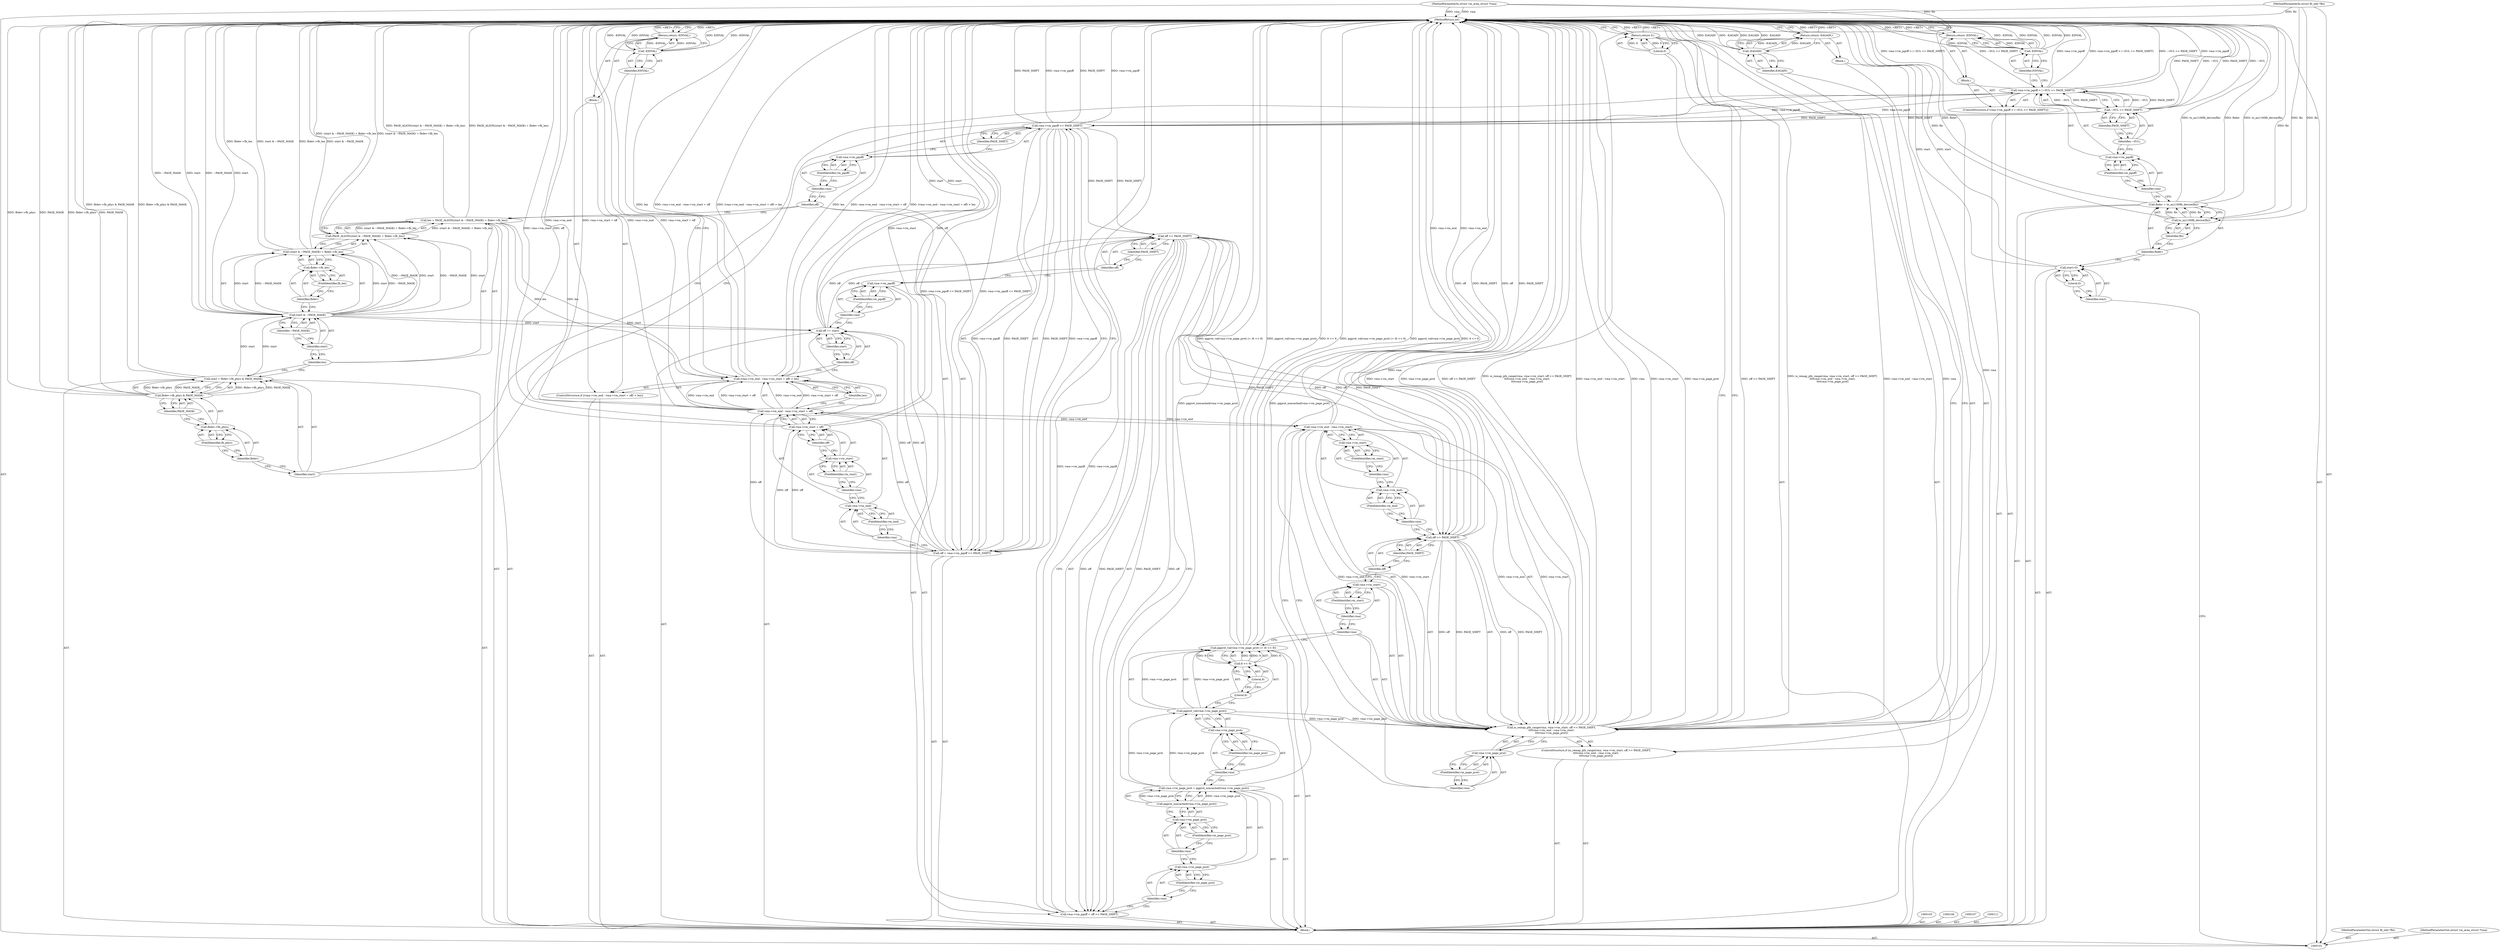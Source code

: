 digraph "1_linux_7314e613d5ff9f0934f7a0f74ed7973b903315d1_0" {
"1000219" [label="(MethodReturn,int)"];
"1000102" [label="(MethodParameterIn,struct fb_info *fbi)"];
"1000307" [label="(MethodParameterOut,struct fb_info *fbi)"];
"1000103" [label="(MethodParameterIn,struct vm_area_struct *vma)"];
"1000308" [label="(MethodParameterOut,struct vm_area_struct *vma)"];
"1000127" [label="(Identifier,EINVAL)"];
"1000125" [label="(Return,return -EINVAL;)"];
"1000126" [label="(Call,-EINVAL)"];
"1000128" [label="(Call,start = fbdev->fb_phys & PAGE_MASK)"];
"1000129" [label="(Identifier,start)"];
"1000133" [label="(FieldIdentifier,fb_phys)"];
"1000134" [label="(Identifier,PAGE_MASK)"];
"1000130" [label="(Call,fbdev->fb_phys & PAGE_MASK)"];
"1000131" [label="(Call,fbdev->fb_phys)"];
"1000132" [label="(Identifier,fbdev)"];
"1000135" [label="(Call,len = PAGE_ALIGN((start & ~PAGE_MASK) + fbdev->fb_len))"];
"1000136" [label="(Identifier,len)"];
"1000138" [label="(Call,(start & ~PAGE_MASK) + fbdev->fb_len)"];
"1000139" [label="(Call,start & ~PAGE_MASK)"];
"1000140" [label="(Identifier,start)"];
"1000141" [label="(Identifier,~PAGE_MASK)"];
"1000142" [label="(Call,fbdev->fb_len)"];
"1000143" [label="(Identifier,fbdev)"];
"1000144" [label="(FieldIdentifier,fb_len)"];
"1000137" [label="(Call,PAGE_ALIGN((start & ~PAGE_MASK) + fbdev->fb_len))"];
"1000145" [label="(Call,off = vma->vm_pgoff << PAGE_SHIFT)"];
"1000146" [label="(Identifier,off)"];
"1000150" [label="(FieldIdentifier,vm_pgoff)"];
"1000151" [label="(Identifier,PAGE_SHIFT)"];
"1000147" [label="(Call,vma->vm_pgoff << PAGE_SHIFT)"];
"1000148" [label="(Call,vma->vm_pgoff)"];
"1000149" [label="(Identifier,vma)"];
"1000152" [label="(ControlStructure,if ((vma->vm_end - vma->vm_start + off) > len))"];
"1000157" [label="(FieldIdentifier,vm_end)"];
"1000158" [label="(Call,vma->vm_start + off)"];
"1000159" [label="(Call,vma->vm_start)"];
"1000160" [label="(Identifier,vma)"];
"1000161" [label="(FieldIdentifier,vm_start)"];
"1000162" [label="(Identifier,off)"];
"1000163" [label="(Identifier,len)"];
"1000164" [label="(Block,)"];
"1000153" [label="(Call,(vma->vm_end - vma->vm_start + off) > len)"];
"1000154" [label="(Call,vma->vm_end - vma->vm_start + off)"];
"1000155" [label="(Call,vma->vm_end)"];
"1000156" [label="(Identifier,vma)"];
"1000167" [label="(Identifier,EINVAL)"];
"1000165" [label="(Return,return -EINVAL;)"];
"1000166" [label="(Call,-EINVAL)"];
"1000168" [label="(Call,off += start)"];
"1000169" [label="(Identifier,off)"];
"1000170" [label="(Identifier,start)"];
"1000171" [label="(Call,vma->vm_pgoff = off >> PAGE_SHIFT)"];
"1000172" [label="(Call,vma->vm_pgoff)"];
"1000173" [label="(Identifier,vma)"];
"1000175" [label="(Call,off >> PAGE_SHIFT)"];
"1000176" [label="(Identifier,off)"];
"1000177" [label="(Identifier,PAGE_SHIFT)"];
"1000174" [label="(FieldIdentifier,vm_pgoff)"];
"1000104" [label="(Block,)"];
"1000178" [label="(Call,vma->vm_page_prot = pgprot_noncached(vma->vm_page_prot))"];
"1000179" [label="(Call,vma->vm_page_prot)"];
"1000180" [label="(Identifier,vma)"];
"1000182" [label="(Call,pgprot_noncached(vma->vm_page_prot))"];
"1000183" [label="(Call,vma->vm_page_prot)"];
"1000184" [label="(Identifier,vma)"];
"1000185" [label="(FieldIdentifier,vm_page_prot)"];
"1000181" [label="(FieldIdentifier,vm_page_prot)"];
"1000188" [label="(Call,vma->vm_page_prot)"];
"1000189" [label="(Identifier,vma)"];
"1000190" [label="(FieldIdentifier,vm_page_prot)"];
"1000186" [label="(Call,pgprot_val(vma->vm_page_prot) |= (6 << 9))"];
"1000187" [label="(Call,pgprot_val(vma->vm_page_prot))"];
"1000191" [label="(Call,6 << 9)"];
"1000192" [label="(Literal,6)"];
"1000193" [label="(Literal,9)"];
"1000194" [label="(ControlStructure,if (io_remap_pfn_range(vma, vma->vm_start, off >> PAGE_SHIFT,\n\t\t\t\tvma->vm_end - vma->vm_start,\n\t\t\t\tvma->vm_page_prot)))"];
"1000196" [label="(Identifier,vma)"];
"1000197" [label="(Call,vma->vm_start)"];
"1000198" [label="(Identifier,vma)"];
"1000199" [label="(FieldIdentifier,vm_start)"];
"1000200" [label="(Call,off >> PAGE_SHIFT)"];
"1000201" [label="(Identifier,off)"];
"1000195" [label="(Call,io_remap_pfn_range(vma, vma->vm_start, off >> PAGE_SHIFT,\n\t\t\t\tvma->vm_end - vma->vm_start,\n\t\t\t\tvma->vm_page_prot))"];
"1000202" [label="(Identifier,PAGE_SHIFT)"];
"1000207" [label="(Call,vma->vm_start)"];
"1000208" [label="(Identifier,vma)"];
"1000209" [label="(FieldIdentifier,vm_start)"];
"1000203" [label="(Call,vma->vm_end - vma->vm_start)"];
"1000204" [label="(Call,vma->vm_end)"];
"1000205" [label="(Identifier,vma)"];
"1000206" [label="(FieldIdentifier,vm_end)"];
"1000213" [label="(Block,)"];
"1000210" [label="(Call,vma->vm_page_prot)"];
"1000211" [label="(Identifier,vma)"];
"1000212" [label="(FieldIdentifier,vm_page_prot)"];
"1000216" [label="(Identifier,EAGAIN)"];
"1000214" [label="(Return,return -EAGAIN;)"];
"1000215" [label="(Call,-EAGAIN)"];
"1000217" [label="(Return,return 0;)"];
"1000218" [label="(Literal,0)"];
"1000108" [label="(Call,start=0)"];
"1000109" [label="(Identifier,start)"];
"1000110" [label="(Literal,0)"];
"1000114" [label="(Call,to_au1100fb_device(fbi))"];
"1000112" [label="(Call,fbdev = to_au1100fb_device(fbi))"];
"1000113" [label="(Identifier,fbdev)"];
"1000115" [label="(Identifier,fbi)"];
"1000116" [label="(ControlStructure,if (vma->vm_pgoff > (~0UL >> PAGE_SHIFT)))"];
"1000120" [label="(FieldIdentifier,vm_pgoff)"];
"1000121" [label="(Call,~0UL >> PAGE_SHIFT)"];
"1000122" [label="(Identifier,~0UL)"];
"1000123" [label="(Identifier,PAGE_SHIFT)"];
"1000124" [label="(Block,)"];
"1000117" [label="(Call,vma->vm_pgoff > (~0UL >> PAGE_SHIFT))"];
"1000118" [label="(Call,vma->vm_pgoff)"];
"1000119" [label="(Identifier,vma)"];
"1000219" -> "1000101"  [label="AST: "];
"1000219" -> "1000125"  [label="CFG: "];
"1000219" -> "1000165"  [label="CFG: "];
"1000219" -> "1000214"  [label="CFG: "];
"1000219" -> "1000217"  [label="CFG: "];
"1000165" -> "1000219"  [label="DDG: <RET>"];
"1000125" -> "1000219"  [label="DDG: <RET>"];
"1000217" -> "1000219"  [label="DDG: <RET>"];
"1000214" -> "1000219"  [label="DDG: <RET>"];
"1000200" -> "1000219"  [label="DDG: off"];
"1000200" -> "1000219"  [label="DDG: PAGE_SHIFT"];
"1000112" -> "1000219"  [label="DDG: to_au1100fb_device(fbi)"];
"1000112" -> "1000219"  [label="DDG: fbdev"];
"1000147" -> "1000219"  [label="DDG: vma->vm_pgoff"];
"1000147" -> "1000219"  [label="DDG: PAGE_SHIFT"];
"1000117" -> "1000219"  [label="DDG: vma->vm_pgoff"];
"1000117" -> "1000219"  [label="DDG: vma->vm_pgoff > (~0UL >> PAGE_SHIFT)"];
"1000117" -> "1000219"  [label="DDG: ~0UL >> PAGE_SHIFT"];
"1000153" -> "1000219"  [label="DDG: vma->vm_end - vma->vm_start + off"];
"1000153" -> "1000219"  [label="DDG: (vma->vm_end - vma->vm_start + off) > len"];
"1000153" -> "1000219"  [label="DDG: len"];
"1000195" -> "1000219"  [label="DDG: vma->vm_start"];
"1000195" -> "1000219"  [label="DDG: vma->vm_page_prot"];
"1000195" -> "1000219"  [label="DDG: off >> PAGE_SHIFT"];
"1000195" -> "1000219"  [label="DDG: io_remap_pfn_range(vma, vma->vm_start, off >> PAGE_SHIFT,\n\t\t\t\tvma->vm_end - vma->vm_start,\n\t\t\t\tvma->vm_page_prot)"];
"1000195" -> "1000219"  [label="DDG: vma->vm_end - vma->vm_start"];
"1000195" -> "1000219"  [label="DDG: vma"];
"1000145" -> "1000219"  [label="DDG: vma->vm_pgoff << PAGE_SHIFT"];
"1000178" -> "1000219"  [label="DDG: pgprot_noncached(vma->vm_page_prot)"];
"1000158" -> "1000219"  [label="DDG: vma->vm_start"];
"1000158" -> "1000219"  [label="DDG: off"];
"1000128" -> "1000219"  [label="DDG: fbdev->fb_phys & PAGE_MASK"];
"1000186" -> "1000219"  [label="DDG: pgprot_val(vma->vm_page_prot) |= (6 << 9)"];
"1000186" -> "1000219"  [label="DDG: pgprot_val(vma->vm_page_prot)"];
"1000186" -> "1000219"  [label="DDG: 6 << 9"];
"1000126" -> "1000219"  [label="DDG: -EINVAL"];
"1000126" -> "1000219"  [label="DDG: EINVAL"];
"1000171" -> "1000219"  [label="DDG: vma->vm_pgoff"];
"1000138" -> "1000219"  [label="DDG: fbdev->fb_len"];
"1000138" -> "1000219"  [label="DDG: start & ~PAGE_MASK"];
"1000215" -> "1000219"  [label="DDG: EAGAIN"];
"1000215" -> "1000219"  [label="DDG: -EAGAIN"];
"1000121" -> "1000219"  [label="DDG: PAGE_SHIFT"];
"1000121" -> "1000219"  [label="DDG: ~0UL"];
"1000139" -> "1000219"  [label="DDG: ~PAGE_MASK"];
"1000139" -> "1000219"  [label="DDG: start"];
"1000166" -> "1000219"  [label="DDG: -EINVAL"];
"1000166" -> "1000219"  [label="DDG: EINVAL"];
"1000154" -> "1000219"  [label="DDG: vma->vm_end"];
"1000154" -> "1000219"  [label="DDG: vma->vm_start + off"];
"1000130" -> "1000219"  [label="DDG: PAGE_MASK"];
"1000130" -> "1000219"  [label="DDG: fbdev->fb_phys"];
"1000103" -> "1000219"  [label="DDG: vma"];
"1000114" -> "1000219"  [label="DDG: fbi"];
"1000102" -> "1000219"  [label="DDG: fbi"];
"1000168" -> "1000219"  [label="DDG: start"];
"1000137" -> "1000219"  [label="DDG: (start & ~PAGE_MASK) + fbdev->fb_len"];
"1000135" -> "1000219"  [label="DDG: PAGE_ALIGN((start & ~PAGE_MASK) + fbdev->fb_len)"];
"1000108" -> "1000219"  [label="DDG: start"];
"1000203" -> "1000219"  [label="DDG: vma->vm_end"];
"1000102" -> "1000101"  [label="AST: "];
"1000102" -> "1000219"  [label="DDG: fbi"];
"1000102" -> "1000114"  [label="DDG: fbi"];
"1000307" -> "1000101"  [label="AST: "];
"1000103" -> "1000101"  [label="AST: "];
"1000103" -> "1000219"  [label="DDG: vma"];
"1000103" -> "1000195"  [label="DDG: vma"];
"1000308" -> "1000101"  [label="AST: "];
"1000127" -> "1000126"  [label="AST: "];
"1000127" -> "1000117"  [label="CFG: "];
"1000126" -> "1000127"  [label="CFG: "];
"1000125" -> "1000124"  [label="AST: "];
"1000125" -> "1000126"  [label="CFG: "];
"1000126" -> "1000125"  [label="AST: "];
"1000219" -> "1000125"  [label="CFG: "];
"1000125" -> "1000219"  [label="DDG: <RET>"];
"1000126" -> "1000125"  [label="DDG: -EINVAL"];
"1000126" -> "1000125"  [label="AST: "];
"1000126" -> "1000127"  [label="CFG: "];
"1000127" -> "1000126"  [label="AST: "];
"1000125" -> "1000126"  [label="CFG: "];
"1000126" -> "1000219"  [label="DDG: -EINVAL"];
"1000126" -> "1000219"  [label="DDG: EINVAL"];
"1000126" -> "1000125"  [label="DDG: -EINVAL"];
"1000128" -> "1000104"  [label="AST: "];
"1000128" -> "1000130"  [label="CFG: "];
"1000129" -> "1000128"  [label="AST: "];
"1000130" -> "1000128"  [label="AST: "];
"1000136" -> "1000128"  [label="CFG: "];
"1000128" -> "1000219"  [label="DDG: fbdev->fb_phys & PAGE_MASK"];
"1000130" -> "1000128"  [label="DDG: fbdev->fb_phys"];
"1000130" -> "1000128"  [label="DDG: PAGE_MASK"];
"1000128" -> "1000139"  [label="DDG: start"];
"1000129" -> "1000128"  [label="AST: "];
"1000129" -> "1000117"  [label="CFG: "];
"1000132" -> "1000129"  [label="CFG: "];
"1000133" -> "1000131"  [label="AST: "];
"1000133" -> "1000132"  [label="CFG: "];
"1000131" -> "1000133"  [label="CFG: "];
"1000134" -> "1000130"  [label="AST: "];
"1000134" -> "1000131"  [label="CFG: "];
"1000130" -> "1000134"  [label="CFG: "];
"1000130" -> "1000128"  [label="AST: "];
"1000130" -> "1000134"  [label="CFG: "];
"1000131" -> "1000130"  [label="AST: "];
"1000134" -> "1000130"  [label="AST: "];
"1000128" -> "1000130"  [label="CFG: "];
"1000130" -> "1000219"  [label="DDG: PAGE_MASK"];
"1000130" -> "1000219"  [label="DDG: fbdev->fb_phys"];
"1000130" -> "1000128"  [label="DDG: fbdev->fb_phys"];
"1000130" -> "1000128"  [label="DDG: PAGE_MASK"];
"1000131" -> "1000130"  [label="AST: "];
"1000131" -> "1000133"  [label="CFG: "];
"1000132" -> "1000131"  [label="AST: "];
"1000133" -> "1000131"  [label="AST: "];
"1000134" -> "1000131"  [label="CFG: "];
"1000132" -> "1000131"  [label="AST: "];
"1000132" -> "1000129"  [label="CFG: "];
"1000133" -> "1000132"  [label="CFG: "];
"1000135" -> "1000104"  [label="AST: "];
"1000135" -> "1000137"  [label="CFG: "];
"1000136" -> "1000135"  [label="AST: "];
"1000137" -> "1000135"  [label="AST: "];
"1000146" -> "1000135"  [label="CFG: "];
"1000135" -> "1000219"  [label="DDG: PAGE_ALIGN((start & ~PAGE_MASK) + fbdev->fb_len)"];
"1000137" -> "1000135"  [label="DDG: (start & ~PAGE_MASK) + fbdev->fb_len"];
"1000135" -> "1000153"  [label="DDG: len"];
"1000136" -> "1000135"  [label="AST: "];
"1000136" -> "1000128"  [label="CFG: "];
"1000140" -> "1000136"  [label="CFG: "];
"1000138" -> "1000137"  [label="AST: "];
"1000138" -> "1000142"  [label="CFG: "];
"1000139" -> "1000138"  [label="AST: "];
"1000142" -> "1000138"  [label="AST: "];
"1000137" -> "1000138"  [label="CFG: "];
"1000138" -> "1000219"  [label="DDG: fbdev->fb_len"];
"1000138" -> "1000219"  [label="DDG: start & ~PAGE_MASK"];
"1000139" -> "1000138"  [label="DDG: start"];
"1000139" -> "1000138"  [label="DDG: ~PAGE_MASK"];
"1000139" -> "1000138"  [label="AST: "];
"1000139" -> "1000141"  [label="CFG: "];
"1000140" -> "1000139"  [label="AST: "];
"1000141" -> "1000139"  [label="AST: "];
"1000143" -> "1000139"  [label="CFG: "];
"1000139" -> "1000219"  [label="DDG: ~PAGE_MASK"];
"1000139" -> "1000219"  [label="DDG: start"];
"1000139" -> "1000137"  [label="DDG: start"];
"1000139" -> "1000137"  [label="DDG: ~PAGE_MASK"];
"1000139" -> "1000138"  [label="DDG: start"];
"1000139" -> "1000138"  [label="DDG: ~PAGE_MASK"];
"1000128" -> "1000139"  [label="DDG: start"];
"1000139" -> "1000168"  [label="DDG: start"];
"1000140" -> "1000139"  [label="AST: "];
"1000140" -> "1000136"  [label="CFG: "];
"1000141" -> "1000140"  [label="CFG: "];
"1000141" -> "1000139"  [label="AST: "];
"1000141" -> "1000140"  [label="CFG: "];
"1000139" -> "1000141"  [label="CFG: "];
"1000142" -> "1000138"  [label="AST: "];
"1000142" -> "1000144"  [label="CFG: "];
"1000143" -> "1000142"  [label="AST: "];
"1000144" -> "1000142"  [label="AST: "];
"1000138" -> "1000142"  [label="CFG: "];
"1000143" -> "1000142"  [label="AST: "];
"1000143" -> "1000139"  [label="CFG: "];
"1000144" -> "1000143"  [label="CFG: "];
"1000144" -> "1000142"  [label="AST: "];
"1000144" -> "1000143"  [label="CFG: "];
"1000142" -> "1000144"  [label="CFG: "];
"1000137" -> "1000135"  [label="AST: "];
"1000137" -> "1000138"  [label="CFG: "];
"1000138" -> "1000137"  [label="AST: "];
"1000135" -> "1000137"  [label="CFG: "];
"1000137" -> "1000219"  [label="DDG: (start & ~PAGE_MASK) + fbdev->fb_len"];
"1000137" -> "1000135"  [label="DDG: (start & ~PAGE_MASK) + fbdev->fb_len"];
"1000139" -> "1000137"  [label="DDG: start"];
"1000139" -> "1000137"  [label="DDG: ~PAGE_MASK"];
"1000145" -> "1000104"  [label="AST: "];
"1000145" -> "1000147"  [label="CFG: "];
"1000146" -> "1000145"  [label="AST: "];
"1000147" -> "1000145"  [label="AST: "];
"1000156" -> "1000145"  [label="CFG: "];
"1000145" -> "1000219"  [label="DDG: vma->vm_pgoff << PAGE_SHIFT"];
"1000147" -> "1000145"  [label="DDG: vma->vm_pgoff"];
"1000147" -> "1000145"  [label="DDG: PAGE_SHIFT"];
"1000145" -> "1000154"  [label="DDG: off"];
"1000145" -> "1000158"  [label="DDG: off"];
"1000145" -> "1000168"  [label="DDG: off"];
"1000146" -> "1000145"  [label="AST: "];
"1000146" -> "1000135"  [label="CFG: "];
"1000149" -> "1000146"  [label="CFG: "];
"1000150" -> "1000148"  [label="AST: "];
"1000150" -> "1000149"  [label="CFG: "];
"1000148" -> "1000150"  [label="CFG: "];
"1000151" -> "1000147"  [label="AST: "];
"1000151" -> "1000148"  [label="CFG: "];
"1000147" -> "1000151"  [label="CFG: "];
"1000147" -> "1000145"  [label="AST: "];
"1000147" -> "1000151"  [label="CFG: "];
"1000148" -> "1000147"  [label="AST: "];
"1000151" -> "1000147"  [label="AST: "];
"1000145" -> "1000147"  [label="CFG: "];
"1000147" -> "1000219"  [label="DDG: vma->vm_pgoff"];
"1000147" -> "1000219"  [label="DDG: PAGE_SHIFT"];
"1000147" -> "1000145"  [label="DDG: vma->vm_pgoff"];
"1000147" -> "1000145"  [label="DDG: PAGE_SHIFT"];
"1000117" -> "1000147"  [label="DDG: vma->vm_pgoff"];
"1000121" -> "1000147"  [label="DDG: PAGE_SHIFT"];
"1000147" -> "1000175"  [label="DDG: PAGE_SHIFT"];
"1000148" -> "1000147"  [label="AST: "];
"1000148" -> "1000150"  [label="CFG: "];
"1000149" -> "1000148"  [label="AST: "];
"1000150" -> "1000148"  [label="AST: "];
"1000151" -> "1000148"  [label="CFG: "];
"1000149" -> "1000148"  [label="AST: "];
"1000149" -> "1000146"  [label="CFG: "];
"1000150" -> "1000149"  [label="CFG: "];
"1000152" -> "1000104"  [label="AST: "];
"1000153" -> "1000152"  [label="AST: "];
"1000164" -> "1000152"  [label="AST: "];
"1000157" -> "1000155"  [label="AST: "];
"1000157" -> "1000156"  [label="CFG: "];
"1000155" -> "1000157"  [label="CFG: "];
"1000158" -> "1000154"  [label="AST: "];
"1000158" -> "1000162"  [label="CFG: "];
"1000159" -> "1000158"  [label="AST: "];
"1000162" -> "1000158"  [label="AST: "];
"1000154" -> "1000158"  [label="CFG: "];
"1000158" -> "1000219"  [label="DDG: vma->vm_start"];
"1000158" -> "1000219"  [label="DDG: off"];
"1000145" -> "1000158"  [label="DDG: off"];
"1000159" -> "1000158"  [label="AST: "];
"1000159" -> "1000161"  [label="CFG: "];
"1000160" -> "1000159"  [label="AST: "];
"1000161" -> "1000159"  [label="AST: "];
"1000162" -> "1000159"  [label="CFG: "];
"1000160" -> "1000159"  [label="AST: "];
"1000160" -> "1000155"  [label="CFG: "];
"1000161" -> "1000160"  [label="CFG: "];
"1000161" -> "1000159"  [label="AST: "];
"1000161" -> "1000160"  [label="CFG: "];
"1000159" -> "1000161"  [label="CFG: "];
"1000162" -> "1000158"  [label="AST: "];
"1000162" -> "1000159"  [label="CFG: "];
"1000158" -> "1000162"  [label="CFG: "];
"1000163" -> "1000153"  [label="AST: "];
"1000163" -> "1000154"  [label="CFG: "];
"1000153" -> "1000163"  [label="CFG: "];
"1000164" -> "1000152"  [label="AST: "];
"1000165" -> "1000164"  [label="AST: "];
"1000153" -> "1000152"  [label="AST: "];
"1000153" -> "1000163"  [label="CFG: "];
"1000154" -> "1000153"  [label="AST: "];
"1000163" -> "1000153"  [label="AST: "];
"1000167" -> "1000153"  [label="CFG: "];
"1000169" -> "1000153"  [label="CFG: "];
"1000153" -> "1000219"  [label="DDG: vma->vm_end - vma->vm_start + off"];
"1000153" -> "1000219"  [label="DDG: (vma->vm_end - vma->vm_start + off) > len"];
"1000153" -> "1000219"  [label="DDG: len"];
"1000154" -> "1000153"  [label="DDG: vma->vm_end"];
"1000154" -> "1000153"  [label="DDG: vma->vm_start + off"];
"1000135" -> "1000153"  [label="DDG: len"];
"1000154" -> "1000153"  [label="AST: "];
"1000154" -> "1000158"  [label="CFG: "];
"1000155" -> "1000154"  [label="AST: "];
"1000158" -> "1000154"  [label="AST: "];
"1000163" -> "1000154"  [label="CFG: "];
"1000154" -> "1000219"  [label="DDG: vma->vm_end"];
"1000154" -> "1000219"  [label="DDG: vma->vm_start + off"];
"1000154" -> "1000153"  [label="DDG: vma->vm_end"];
"1000154" -> "1000153"  [label="DDG: vma->vm_start + off"];
"1000145" -> "1000154"  [label="DDG: off"];
"1000154" -> "1000203"  [label="DDG: vma->vm_end"];
"1000155" -> "1000154"  [label="AST: "];
"1000155" -> "1000157"  [label="CFG: "];
"1000156" -> "1000155"  [label="AST: "];
"1000157" -> "1000155"  [label="AST: "];
"1000160" -> "1000155"  [label="CFG: "];
"1000156" -> "1000155"  [label="AST: "];
"1000156" -> "1000145"  [label="CFG: "];
"1000157" -> "1000156"  [label="CFG: "];
"1000167" -> "1000166"  [label="AST: "];
"1000167" -> "1000153"  [label="CFG: "];
"1000166" -> "1000167"  [label="CFG: "];
"1000165" -> "1000164"  [label="AST: "];
"1000165" -> "1000166"  [label="CFG: "];
"1000166" -> "1000165"  [label="AST: "];
"1000219" -> "1000165"  [label="CFG: "];
"1000165" -> "1000219"  [label="DDG: <RET>"];
"1000166" -> "1000165"  [label="DDG: -EINVAL"];
"1000166" -> "1000165"  [label="AST: "];
"1000166" -> "1000167"  [label="CFG: "];
"1000167" -> "1000166"  [label="AST: "];
"1000165" -> "1000166"  [label="CFG: "];
"1000166" -> "1000219"  [label="DDG: -EINVAL"];
"1000166" -> "1000219"  [label="DDG: EINVAL"];
"1000166" -> "1000165"  [label="DDG: -EINVAL"];
"1000168" -> "1000104"  [label="AST: "];
"1000168" -> "1000170"  [label="CFG: "];
"1000169" -> "1000168"  [label="AST: "];
"1000170" -> "1000168"  [label="AST: "];
"1000173" -> "1000168"  [label="CFG: "];
"1000168" -> "1000219"  [label="DDG: start"];
"1000139" -> "1000168"  [label="DDG: start"];
"1000145" -> "1000168"  [label="DDG: off"];
"1000168" -> "1000175"  [label="DDG: off"];
"1000169" -> "1000168"  [label="AST: "];
"1000169" -> "1000153"  [label="CFG: "];
"1000170" -> "1000169"  [label="CFG: "];
"1000170" -> "1000168"  [label="AST: "];
"1000170" -> "1000169"  [label="CFG: "];
"1000168" -> "1000170"  [label="CFG: "];
"1000171" -> "1000104"  [label="AST: "];
"1000171" -> "1000175"  [label="CFG: "];
"1000172" -> "1000171"  [label="AST: "];
"1000175" -> "1000171"  [label="AST: "];
"1000180" -> "1000171"  [label="CFG: "];
"1000171" -> "1000219"  [label="DDG: vma->vm_pgoff"];
"1000175" -> "1000171"  [label="DDG: off"];
"1000175" -> "1000171"  [label="DDG: PAGE_SHIFT"];
"1000172" -> "1000171"  [label="AST: "];
"1000172" -> "1000174"  [label="CFG: "];
"1000173" -> "1000172"  [label="AST: "];
"1000174" -> "1000172"  [label="AST: "];
"1000176" -> "1000172"  [label="CFG: "];
"1000173" -> "1000172"  [label="AST: "];
"1000173" -> "1000168"  [label="CFG: "];
"1000174" -> "1000173"  [label="CFG: "];
"1000175" -> "1000171"  [label="AST: "];
"1000175" -> "1000177"  [label="CFG: "];
"1000176" -> "1000175"  [label="AST: "];
"1000177" -> "1000175"  [label="AST: "];
"1000171" -> "1000175"  [label="CFG: "];
"1000175" -> "1000171"  [label="DDG: off"];
"1000175" -> "1000171"  [label="DDG: PAGE_SHIFT"];
"1000168" -> "1000175"  [label="DDG: off"];
"1000147" -> "1000175"  [label="DDG: PAGE_SHIFT"];
"1000175" -> "1000200"  [label="DDG: off"];
"1000175" -> "1000200"  [label="DDG: PAGE_SHIFT"];
"1000176" -> "1000175"  [label="AST: "];
"1000176" -> "1000172"  [label="CFG: "];
"1000177" -> "1000176"  [label="CFG: "];
"1000177" -> "1000175"  [label="AST: "];
"1000177" -> "1000176"  [label="CFG: "];
"1000175" -> "1000177"  [label="CFG: "];
"1000174" -> "1000172"  [label="AST: "];
"1000174" -> "1000173"  [label="CFG: "];
"1000172" -> "1000174"  [label="CFG: "];
"1000104" -> "1000101"  [label="AST: "];
"1000105" -> "1000104"  [label="AST: "];
"1000106" -> "1000104"  [label="AST: "];
"1000107" -> "1000104"  [label="AST: "];
"1000108" -> "1000104"  [label="AST: "];
"1000111" -> "1000104"  [label="AST: "];
"1000112" -> "1000104"  [label="AST: "];
"1000116" -> "1000104"  [label="AST: "];
"1000128" -> "1000104"  [label="AST: "];
"1000135" -> "1000104"  [label="AST: "];
"1000145" -> "1000104"  [label="AST: "];
"1000152" -> "1000104"  [label="AST: "];
"1000168" -> "1000104"  [label="AST: "];
"1000171" -> "1000104"  [label="AST: "];
"1000178" -> "1000104"  [label="AST: "];
"1000186" -> "1000104"  [label="AST: "];
"1000194" -> "1000104"  [label="AST: "];
"1000217" -> "1000104"  [label="AST: "];
"1000178" -> "1000104"  [label="AST: "];
"1000178" -> "1000182"  [label="CFG: "];
"1000179" -> "1000178"  [label="AST: "];
"1000182" -> "1000178"  [label="AST: "];
"1000189" -> "1000178"  [label="CFG: "];
"1000178" -> "1000219"  [label="DDG: pgprot_noncached(vma->vm_page_prot)"];
"1000182" -> "1000178"  [label="DDG: vma->vm_page_prot"];
"1000178" -> "1000187"  [label="DDG: vma->vm_page_prot"];
"1000179" -> "1000178"  [label="AST: "];
"1000179" -> "1000181"  [label="CFG: "];
"1000180" -> "1000179"  [label="AST: "];
"1000181" -> "1000179"  [label="AST: "];
"1000184" -> "1000179"  [label="CFG: "];
"1000180" -> "1000179"  [label="AST: "];
"1000180" -> "1000171"  [label="CFG: "];
"1000181" -> "1000180"  [label="CFG: "];
"1000182" -> "1000178"  [label="AST: "];
"1000182" -> "1000183"  [label="CFG: "];
"1000183" -> "1000182"  [label="AST: "];
"1000178" -> "1000182"  [label="CFG: "];
"1000182" -> "1000178"  [label="DDG: vma->vm_page_prot"];
"1000183" -> "1000182"  [label="AST: "];
"1000183" -> "1000185"  [label="CFG: "];
"1000184" -> "1000183"  [label="AST: "];
"1000185" -> "1000183"  [label="AST: "];
"1000182" -> "1000183"  [label="CFG: "];
"1000184" -> "1000183"  [label="AST: "];
"1000184" -> "1000179"  [label="CFG: "];
"1000185" -> "1000184"  [label="CFG: "];
"1000185" -> "1000183"  [label="AST: "];
"1000185" -> "1000184"  [label="CFG: "];
"1000183" -> "1000185"  [label="CFG: "];
"1000181" -> "1000179"  [label="AST: "];
"1000181" -> "1000180"  [label="CFG: "];
"1000179" -> "1000181"  [label="CFG: "];
"1000188" -> "1000187"  [label="AST: "];
"1000188" -> "1000190"  [label="CFG: "];
"1000189" -> "1000188"  [label="AST: "];
"1000190" -> "1000188"  [label="AST: "];
"1000187" -> "1000188"  [label="CFG: "];
"1000189" -> "1000188"  [label="AST: "];
"1000189" -> "1000178"  [label="CFG: "];
"1000190" -> "1000189"  [label="CFG: "];
"1000190" -> "1000188"  [label="AST: "];
"1000190" -> "1000189"  [label="CFG: "];
"1000188" -> "1000190"  [label="CFG: "];
"1000186" -> "1000104"  [label="AST: "];
"1000186" -> "1000191"  [label="CFG: "];
"1000187" -> "1000186"  [label="AST: "];
"1000191" -> "1000186"  [label="AST: "];
"1000196" -> "1000186"  [label="CFG: "];
"1000186" -> "1000219"  [label="DDG: pgprot_val(vma->vm_page_prot) |= (6 << 9)"];
"1000186" -> "1000219"  [label="DDG: pgprot_val(vma->vm_page_prot)"];
"1000186" -> "1000219"  [label="DDG: 6 << 9"];
"1000187" -> "1000186"  [label="DDG: vma->vm_page_prot"];
"1000191" -> "1000186"  [label="DDG: 6"];
"1000191" -> "1000186"  [label="DDG: 9"];
"1000187" -> "1000186"  [label="AST: "];
"1000187" -> "1000188"  [label="CFG: "];
"1000188" -> "1000187"  [label="AST: "];
"1000192" -> "1000187"  [label="CFG: "];
"1000187" -> "1000186"  [label="DDG: vma->vm_page_prot"];
"1000178" -> "1000187"  [label="DDG: vma->vm_page_prot"];
"1000187" -> "1000195"  [label="DDG: vma->vm_page_prot"];
"1000191" -> "1000186"  [label="AST: "];
"1000191" -> "1000193"  [label="CFG: "];
"1000192" -> "1000191"  [label="AST: "];
"1000193" -> "1000191"  [label="AST: "];
"1000186" -> "1000191"  [label="CFG: "];
"1000191" -> "1000186"  [label="DDG: 6"];
"1000191" -> "1000186"  [label="DDG: 9"];
"1000192" -> "1000191"  [label="AST: "];
"1000192" -> "1000187"  [label="CFG: "];
"1000193" -> "1000192"  [label="CFG: "];
"1000193" -> "1000191"  [label="AST: "];
"1000193" -> "1000192"  [label="CFG: "];
"1000191" -> "1000193"  [label="CFG: "];
"1000194" -> "1000104"  [label="AST: "];
"1000195" -> "1000194"  [label="AST: "];
"1000213" -> "1000194"  [label="AST: "];
"1000196" -> "1000195"  [label="AST: "];
"1000196" -> "1000186"  [label="CFG: "];
"1000198" -> "1000196"  [label="CFG: "];
"1000197" -> "1000195"  [label="AST: "];
"1000197" -> "1000199"  [label="CFG: "];
"1000198" -> "1000197"  [label="AST: "];
"1000199" -> "1000197"  [label="AST: "];
"1000201" -> "1000197"  [label="CFG: "];
"1000198" -> "1000197"  [label="AST: "];
"1000198" -> "1000196"  [label="CFG: "];
"1000199" -> "1000198"  [label="CFG: "];
"1000199" -> "1000197"  [label="AST: "];
"1000199" -> "1000198"  [label="CFG: "];
"1000197" -> "1000199"  [label="CFG: "];
"1000200" -> "1000195"  [label="AST: "];
"1000200" -> "1000202"  [label="CFG: "];
"1000201" -> "1000200"  [label="AST: "];
"1000202" -> "1000200"  [label="AST: "];
"1000205" -> "1000200"  [label="CFG: "];
"1000200" -> "1000219"  [label="DDG: off"];
"1000200" -> "1000219"  [label="DDG: PAGE_SHIFT"];
"1000200" -> "1000195"  [label="DDG: off"];
"1000200" -> "1000195"  [label="DDG: PAGE_SHIFT"];
"1000175" -> "1000200"  [label="DDG: off"];
"1000175" -> "1000200"  [label="DDG: PAGE_SHIFT"];
"1000201" -> "1000200"  [label="AST: "];
"1000201" -> "1000197"  [label="CFG: "];
"1000202" -> "1000201"  [label="CFG: "];
"1000195" -> "1000194"  [label="AST: "];
"1000195" -> "1000210"  [label="CFG: "];
"1000196" -> "1000195"  [label="AST: "];
"1000197" -> "1000195"  [label="AST: "];
"1000200" -> "1000195"  [label="AST: "];
"1000203" -> "1000195"  [label="AST: "];
"1000210" -> "1000195"  [label="AST: "];
"1000216" -> "1000195"  [label="CFG: "];
"1000218" -> "1000195"  [label="CFG: "];
"1000195" -> "1000219"  [label="DDG: vma->vm_start"];
"1000195" -> "1000219"  [label="DDG: vma->vm_page_prot"];
"1000195" -> "1000219"  [label="DDG: off >> PAGE_SHIFT"];
"1000195" -> "1000219"  [label="DDG: io_remap_pfn_range(vma, vma->vm_start, off >> PAGE_SHIFT,\n\t\t\t\tvma->vm_end - vma->vm_start,\n\t\t\t\tvma->vm_page_prot)"];
"1000195" -> "1000219"  [label="DDG: vma->vm_end - vma->vm_start"];
"1000195" -> "1000219"  [label="DDG: vma"];
"1000103" -> "1000195"  [label="DDG: vma"];
"1000203" -> "1000195"  [label="DDG: vma->vm_start"];
"1000203" -> "1000195"  [label="DDG: vma->vm_end"];
"1000200" -> "1000195"  [label="DDG: off"];
"1000200" -> "1000195"  [label="DDG: PAGE_SHIFT"];
"1000187" -> "1000195"  [label="DDG: vma->vm_page_prot"];
"1000202" -> "1000200"  [label="AST: "];
"1000202" -> "1000201"  [label="CFG: "];
"1000200" -> "1000202"  [label="CFG: "];
"1000207" -> "1000203"  [label="AST: "];
"1000207" -> "1000209"  [label="CFG: "];
"1000208" -> "1000207"  [label="AST: "];
"1000209" -> "1000207"  [label="AST: "];
"1000203" -> "1000207"  [label="CFG: "];
"1000208" -> "1000207"  [label="AST: "];
"1000208" -> "1000204"  [label="CFG: "];
"1000209" -> "1000208"  [label="CFG: "];
"1000209" -> "1000207"  [label="AST: "];
"1000209" -> "1000208"  [label="CFG: "];
"1000207" -> "1000209"  [label="CFG: "];
"1000203" -> "1000195"  [label="AST: "];
"1000203" -> "1000207"  [label="CFG: "];
"1000204" -> "1000203"  [label="AST: "];
"1000207" -> "1000203"  [label="AST: "];
"1000211" -> "1000203"  [label="CFG: "];
"1000203" -> "1000219"  [label="DDG: vma->vm_end"];
"1000203" -> "1000195"  [label="DDG: vma->vm_start"];
"1000203" -> "1000195"  [label="DDG: vma->vm_end"];
"1000154" -> "1000203"  [label="DDG: vma->vm_end"];
"1000204" -> "1000203"  [label="AST: "];
"1000204" -> "1000206"  [label="CFG: "];
"1000205" -> "1000204"  [label="AST: "];
"1000206" -> "1000204"  [label="AST: "];
"1000208" -> "1000204"  [label="CFG: "];
"1000205" -> "1000204"  [label="AST: "];
"1000205" -> "1000200"  [label="CFG: "];
"1000206" -> "1000205"  [label="CFG: "];
"1000206" -> "1000204"  [label="AST: "];
"1000206" -> "1000205"  [label="CFG: "];
"1000204" -> "1000206"  [label="CFG: "];
"1000213" -> "1000194"  [label="AST: "];
"1000214" -> "1000213"  [label="AST: "];
"1000210" -> "1000195"  [label="AST: "];
"1000210" -> "1000212"  [label="CFG: "];
"1000211" -> "1000210"  [label="AST: "];
"1000212" -> "1000210"  [label="AST: "];
"1000195" -> "1000210"  [label="CFG: "];
"1000211" -> "1000210"  [label="AST: "];
"1000211" -> "1000203"  [label="CFG: "];
"1000212" -> "1000211"  [label="CFG: "];
"1000212" -> "1000210"  [label="AST: "];
"1000212" -> "1000211"  [label="CFG: "];
"1000210" -> "1000212"  [label="CFG: "];
"1000216" -> "1000215"  [label="AST: "];
"1000216" -> "1000195"  [label="CFG: "];
"1000215" -> "1000216"  [label="CFG: "];
"1000214" -> "1000213"  [label="AST: "];
"1000214" -> "1000215"  [label="CFG: "];
"1000215" -> "1000214"  [label="AST: "];
"1000219" -> "1000214"  [label="CFG: "];
"1000214" -> "1000219"  [label="DDG: <RET>"];
"1000215" -> "1000214"  [label="DDG: -EAGAIN"];
"1000215" -> "1000214"  [label="AST: "];
"1000215" -> "1000216"  [label="CFG: "];
"1000216" -> "1000215"  [label="AST: "];
"1000214" -> "1000215"  [label="CFG: "];
"1000215" -> "1000219"  [label="DDG: EAGAIN"];
"1000215" -> "1000219"  [label="DDG: -EAGAIN"];
"1000215" -> "1000214"  [label="DDG: -EAGAIN"];
"1000217" -> "1000104"  [label="AST: "];
"1000217" -> "1000218"  [label="CFG: "];
"1000218" -> "1000217"  [label="AST: "];
"1000219" -> "1000217"  [label="CFG: "];
"1000217" -> "1000219"  [label="DDG: <RET>"];
"1000218" -> "1000217"  [label="DDG: 0"];
"1000218" -> "1000217"  [label="AST: "];
"1000218" -> "1000195"  [label="CFG: "];
"1000217" -> "1000218"  [label="CFG: "];
"1000218" -> "1000217"  [label="DDG: 0"];
"1000108" -> "1000104"  [label="AST: "];
"1000108" -> "1000110"  [label="CFG: "];
"1000109" -> "1000108"  [label="AST: "];
"1000110" -> "1000108"  [label="AST: "];
"1000113" -> "1000108"  [label="CFG: "];
"1000108" -> "1000219"  [label="DDG: start"];
"1000109" -> "1000108"  [label="AST: "];
"1000109" -> "1000101"  [label="CFG: "];
"1000110" -> "1000109"  [label="CFG: "];
"1000110" -> "1000108"  [label="AST: "];
"1000110" -> "1000109"  [label="CFG: "];
"1000108" -> "1000110"  [label="CFG: "];
"1000114" -> "1000112"  [label="AST: "];
"1000114" -> "1000115"  [label="CFG: "];
"1000115" -> "1000114"  [label="AST: "];
"1000112" -> "1000114"  [label="CFG: "];
"1000114" -> "1000219"  [label="DDG: fbi"];
"1000114" -> "1000112"  [label="DDG: fbi"];
"1000102" -> "1000114"  [label="DDG: fbi"];
"1000112" -> "1000104"  [label="AST: "];
"1000112" -> "1000114"  [label="CFG: "];
"1000113" -> "1000112"  [label="AST: "];
"1000114" -> "1000112"  [label="AST: "];
"1000119" -> "1000112"  [label="CFG: "];
"1000112" -> "1000219"  [label="DDG: to_au1100fb_device(fbi)"];
"1000112" -> "1000219"  [label="DDG: fbdev"];
"1000114" -> "1000112"  [label="DDG: fbi"];
"1000113" -> "1000112"  [label="AST: "];
"1000113" -> "1000108"  [label="CFG: "];
"1000115" -> "1000113"  [label="CFG: "];
"1000115" -> "1000114"  [label="AST: "];
"1000115" -> "1000113"  [label="CFG: "];
"1000114" -> "1000115"  [label="CFG: "];
"1000116" -> "1000104"  [label="AST: "];
"1000117" -> "1000116"  [label="AST: "];
"1000124" -> "1000116"  [label="AST: "];
"1000120" -> "1000118"  [label="AST: "];
"1000120" -> "1000119"  [label="CFG: "];
"1000118" -> "1000120"  [label="CFG: "];
"1000121" -> "1000117"  [label="AST: "];
"1000121" -> "1000123"  [label="CFG: "];
"1000122" -> "1000121"  [label="AST: "];
"1000123" -> "1000121"  [label="AST: "];
"1000117" -> "1000121"  [label="CFG: "];
"1000121" -> "1000219"  [label="DDG: PAGE_SHIFT"];
"1000121" -> "1000219"  [label="DDG: ~0UL"];
"1000121" -> "1000117"  [label="DDG: ~0UL"];
"1000121" -> "1000117"  [label="DDG: PAGE_SHIFT"];
"1000121" -> "1000147"  [label="DDG: PAGE_SHIFT"];
"1000122" -> "1000121"  [label="AST: "];
"1000122" -> "1000118"  [label="CFG: "];
"1000123" -> "1000122"  [label="CFG: "];
"1000123" -> "1000121"  [label="AST: "];
"1000123" -> "1000122"  [label="CFG: "];
"1000121" -> "1000123"  [label="CFG: "];
"1000124" -> "1000116"  [label="AST: "];
"1000125" -> "1000124"  [label="AST: "];
"1000117" -> "1000116"  [label="AST: "];
"1000117" -> "1000121"  [label="CFG: "];
"1000118" -> "1000117"  [label="AST: "];
"1000121" -> "1000117"  [label="AST: "];
"1000127" -> "1000117"  [label="CFG: "];
"1000129" -> "1000117"  [label="CFG: "];
"1000117" -> "1000219"  [label="DDG: vma->vm_pgoff"];
"1000117" -> "1000219"  [label="DDG: vma->vm_pgoff > (~0UL >> PAGE_SHIFT)"];
"1000117" -> "1000219"  [label="DDG: ~0UL >> PAGE_SHIFT"];
"1000121" -> "1000117"  [label="DDG: ~0UL"];
"1000121" -> "1000117"  [label="DDG: PAGE_SHIFT"];
"1000117" -> "1000147"  [label="DDG: vma->vm_pgoff"];
"1000118" -> "1000117"  [label="AST: "];
"1000118" -> "1000120"  [label="CFG: "];
"1000119" -> "1000118"  [label="AST: "];
"1000120" -> "1000118"  [label="AST: "];
"1000122" -> "1000118"  [label="CFG: "];
"1000119" -> "1000118"  [label="AST: "];
"1000119" -> "1000112"  [label="CFG: "];
"1000120" -> "1000119"  [label="CFG: "];
}
